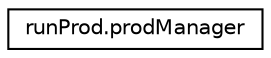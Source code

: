 digraph "Graphical Class Hierarchy"
{
 // LATEX_PDF_SIZE
  edge [fontname="Helvetica",fontsize="10",labelfontname="Helvetica",labelfontsize="10"];
  node [fontname="Helvetica",fontsize="10",shape=record];
  rankdir="LR";
  Node0 [label="runProd.prodManager",height=0.2,width=0.4,color="black", fillcolor="white", style="filled",URL="$classrunProd_1_1prodManager.html",tooltip=" "];
}
